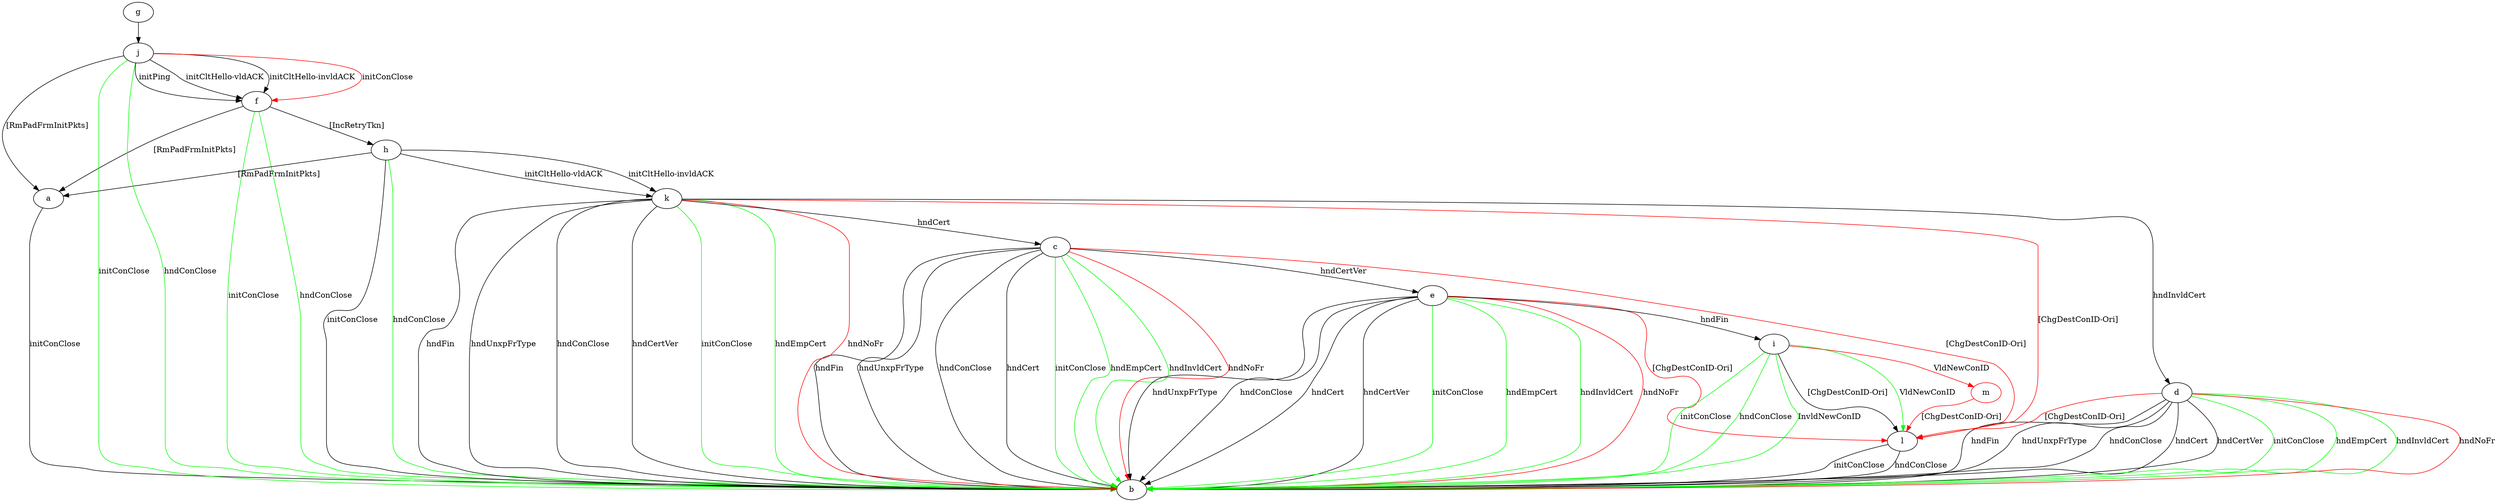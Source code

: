 digraph "" {
	a -> b	[key=0,
		label="initConClose "];
	c -> b	[key=0,
		label="hndFin "];
	c -> b	[key=1,
		label="hndUnxpFrType "];
	c -> b	[key=2,
		label="hndConClose "];
	c -> b	[key=3,
		label="hndCert "];
	c -> b	[key=4,
		color=green,
		label="initConClose "];
	c -> b	[key=5,
		color=green,
		label="hndEmpCert "];
	c -> b	[key=6,
		color=green,
		label="hndInvldCert "];
	c -> b	[key=7,
		color=red,
		label="hndNoFr "];
	c -> e	[key=0,
		label="hndCertVer "];
	c -> l	[key=0,
		color=red,
		label="[ChgDestConID-Ori] "];
	d -> b	[key=0,
		label="hndFin "];
	d -> b	[key=1,
		label="hndUnxpFrType "];
	d -> b	[key=2,
		label="hndConClose "];
	d -> b	[key=3,
		label="hndCert "];
	d -> b	[key=4,
		label="hndCertVer "];
	d -> b	[key=5,
		color=green,
		label="initConClose "];
	d -> b	[key=6,
		color=green,
		label="hndEmpCert "];
	d -> b	[key=7,
		color=green,
		label="hndInvldCert "];
	d -> b	[key=8,
		color=red,
		label="hndNoFr "];
	d -> l	[key=0,
		color=red,
		label="[ChgDestConID-Ori] "];
	e -> b	[key=0,
		label="hndUnxpFrType "];
	e -> b	[key=1,
		label="hndConClose "];
	e -> b	[key=2,
		label="hndCert "];
	e -> b	[key=3,
		label="hndCertVer "];
	e -> b	[key=4,
		color=green,
		label="initConClose "];
	e -> b	[key=5,
		color=green,
		label="hndEmpCert "];
	e -> b	[key=6,
		color=green,
		label="hndInvldCert "];
	e -> b	[key=7,
		color=red,
		label="hndNoFr "];
	e -> i	[key=0,
		label="hndFin "];
	e -> l	[key=0,
		color=red,
		label="[ChgDestConID-Ori] "];
	f -> a	[key=0,
		label="[RmPadFrmInitPkts] "];
	f -> b	[key=0,
		color=green,
		label="initConClose "];
	f -> b	[key=1,
		color=green,
		label="hndConClose "];
	f -> h	[key=0,
		label="[IncRetryTkn] "];
	g -> j	[key=0];
	h -> a	[key=0,
		label="[RmPadFrmInitPkts] "];
	h -> b	[key=0,
		label="initConClose "];
	h -> b	[key=1,
		color=green,
		label="hndConClose "];
	h -> k	[key=0,
		label="initCltHello-vldACK "];
	h -> k	[key=1,
		label="initCltHello-invldACK "];
	i -> b	[key=0,
		color=green,
		label="initConClose "];
	i -> b	[key=1,
		color=green,
		label="hndConClose "];
	i -> b	[key=2,
		color=green,
		label="InvldNewConID "];
	i -> l	[key=0,
		label="[ChgDestConID-Ori] "];
	i -> l	[key=1,
		color=green,
		label="VldNewConID "];
	m	[color=red];
	i -> m	[key=0,
		color=red,
		label="VldNewConID "];
	j -> a	[key=0,
		label="[RmPadFrmInitPkts] "];
	j -> b	[key=0,
		color=green,
		label="initConClose "];
	j -> b	[key=1,
		color=green,
		label="hndConClose "];
	j -> f	[key=0,
		label="initPing "];
	j -> f	[key=1,
		label="initCltHello-vldACK "];
	j -> f	[key=2,
		label="initCltHello-invldACK "];
	j -> f	[key=3,
		color=red,
		label="initConClose "];
	k -> b	[key=0,
		label="hndFin "];
	k -> b	[key=1,
		label="hndUnxpFrType "];
	k -> b	[key=2,
		label="hndConClose "];
	k -> b	[key=3,
		label="hndCertVer "];
	k -> b	[key=4,
		color=green,
		label="initConClose "];
	k -> b	[key=5,
		color=green,
		label="hndEmpCert "];
	k -> b	[key=6,
		color=red,
		label="hndNoFr "];
	k -> c	[key=0,
		label="hndCert "];
	k -> d	[key=0,
		label="hndInvldCert "];
	k -> l	[key=0,
		color=red,
		label="[ChgDestConID-Ori] "];
	l -> b	[key=0,
		label="initConClose "];
	l -> b	[key=1,
		label="hndConClose "];
	m -> l	[key=0,
		color=red,
		label="[ChgDestConID-Ori] "];
}
